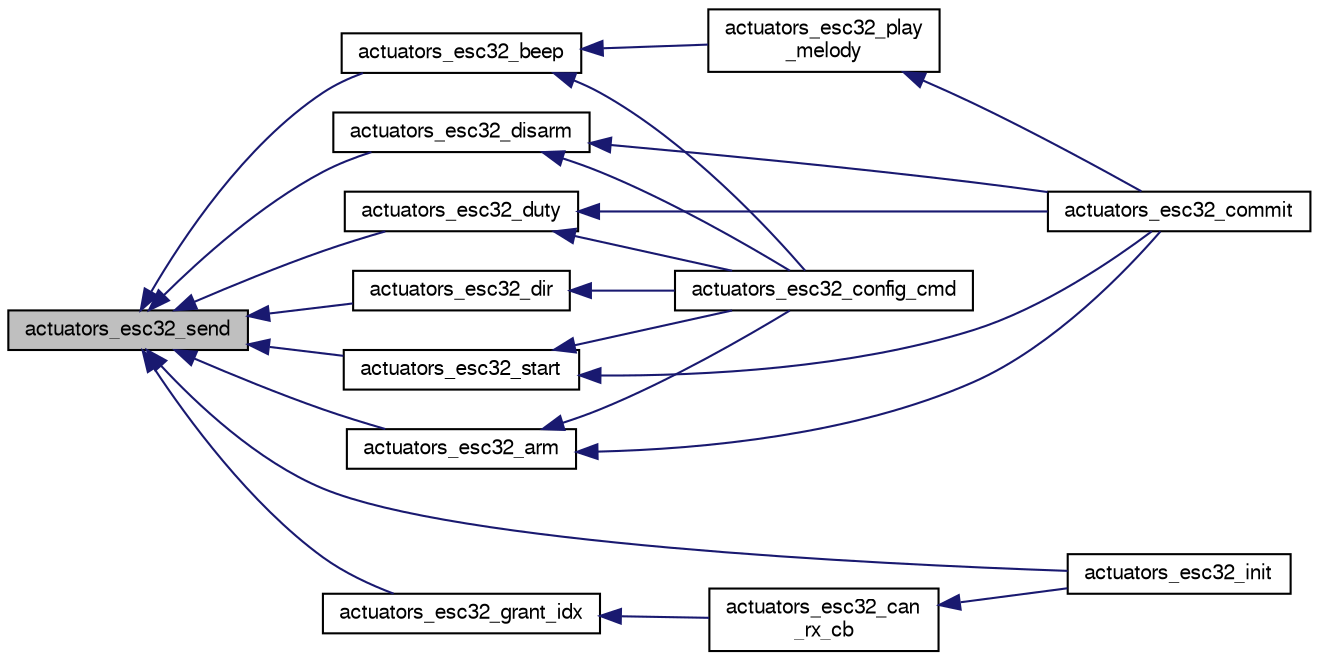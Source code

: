 digraph "actuators_esc32_send"
{
  edge [fontname="FreeSans",fontsize="10",labelfontname="FreeSans",labelfontsize="10"];
  node [fontname="FreeSans",fontsize="10",shape=record];
  rankdir="LR";
  Node1 [label="actuators_esc32_send",height=0.2,width=0.4,color="black", fillcolor="grey75", style="filled", fontcolor="black"];
  Node1 -> Node2 [dir="back",color="midnightblue",fontsize="10",style="solid",fontname="FreeSans"];
  Node2 [label="actuators_esc32_arm",height=0.2,width=0.4,color="black", fillcolor="white", style="filled",URL="$actuators__esc32_8c.html#a2cb2dd9eee7094f3f7200f2592d8d237",tooltip="Arms the ESC. "];
  Node2 -> Node3 [dir="back",color="midnightblue",fontsize="10",style="solid",fontname="FreeSans"];
  Node3 [label="actuators_esc32_commit",height=0.2,width=0.4,color="black", fillcolor="white", style="filled",URL="$actuators__esc32_8h.html#a699563136f20e59e607791d62ac81660",tooltip="Commits the commands and sends them to the ESCs. "];
  Node2 -> Node4 [dir="back",color="midnightblue",fontsize="10",style="solid",fontname="FreeSans"];
  Node4 [label="actuators_esc32_config_cmd",height=0.2,width=0.4,color="black", fillcolor="white", style="filled",URL="$actuators__esc32_8h.html#a8d41ab7b14c53b0834f1f238a6528d13",tooltip="When receiving a configuration setting command. "];
  Node1 -> Node5 [dir="back",color="midnightblue",fontsize="10",style="solid",fontname="FreeSans"];
  Node5 [label="actuators_esc32_beep",height=0.2,width=0.4,color="black", fillcolor="white", style="filled",URL="$actuators__esc32_8c.html#accbcddb98ed84f6ffd67fd62a0aa6ec9",tooltip="Let an ESC beep for a certain amount of time with a specified frequency(frequency doesn&#39;t really matc..."];
  Node5 -> Node4 [dir="back",color="midnightblue",fontsize="10",style="solid",fontname="FreeSans"];
  Node5 -> Node6 [dir="back",color="midnightblue",fontsize="10",style="solid",fontname="FreeSans"];
  Node6 [label="actuators_esc32_play\l_melody",height=0.2,width=0.4,color="black", fillcolor="white", style="filled",URL="$actuators__esc32_8c.html#a09aecb001a7e18cb5ad6718d2f9cf139",tooltip="Plays a full melody. "];
  Node6 -> Node3 [dir="back",color="midnightblue",fontsize="10",style="solid",fontname="FreeSans"];
  Node1 -> Node7 [dir="back",color="midnightblue",fontsize="10",style="solid",fontname="FreeSans"];
  Node7 [label="actuators_esc32_dir",height=0.2,width=0.4,color="black", fillcolor="white", style="filled",URL="$actuators__esc32_8c.html#a149a983edfeaa8eb144ea4866e8f1245",tooltip="Changes the direction the ESC is turing. "];
  Node7 -> Node4 [dir="back",color="midnightblue",fontsize="10",style="solid",fontname="FreeSans"];
  Node1 -> Node8 [dir="back",color="midnightblue",fontsize="10",style="solid",fontname="FreeSans"];
  Node8 [label="actuators_esc32_disarm",height=0.2,width=0.4,color="black", fillcolor="white", style="filled",URL="$actuators__esc32_8c.html#a3bb04f25c575660bde096c9613fdf830",tooltip="Disarms the ESC. "];
  Node8 -> Node3 [dir="back",color="midnightblue",fontsize="10",style="solid",fontname="FreeSans"];
  Node8 -> Node4 [dir="back",color="midnightblue",fontsize="10",style="solid",fontname="FreeSans"];
  Node1 -> Node9 [dir="back",color="midnightblue",fontsize="10",style="solid",fontname="FreeSans"];
  Node9 [label="actuators_esc32_duty",height=0.2,width=0.4,color="black", fillcolor="white", style="filled",URL="$actuators__esc32_8c.html#a65aac5d03b776508a6f8513a8889a8f3",tooltip="Set the duty cycle of an ESC. "];
  Node9 -> Node3 [dir="back",color="midnightblue",fontsize="10",style="solid",fontname="FreeSans"];
  Node9 -> Node4 [dir="back",color="midnightblue",fontsize="10",style="solid",fontname="FreeSans"];
  Node1 -> Node10 [dir="back",color="midnightblue",fontsize="10",style="solid",fontname="FreeSans"];
  Node10 [label="actuators_esc32_grant_idx",height=0.2,width=0.4,color="black", fillcolor="white", style="filled",URL="$actuators__esc32_8c.html#ae2311b30f312b1a622644defc5d02af3",tooltip="When we receive a message to grant an id. "];
  Node10 -> Node11 [dir="back",color="midnightblue",fontsize="10",style="solid",fontname="FreeSans"];
  Node11 [label="actuators_esc32_can\l_rx_cb",height=0.2,width=0.4,color="black", fillcolor="white", style="filled",URL="$actuators__esc32_8c.html#ad4cda969a3da2d7d9a00391905163e2b",tooltip="When receiving messages on the CAN bus. "];
  Node11 -> Node12 [dir="back",color="midnightblue",fontsize="10",style="solid",fontname="FreeSans"];
  Node12 [label="actuators_esc32_init",height=0.2,width=0.4,color="black", fillcolor="white", style="filled",URL="$actuators__esc32_8h.html#add58c115774df9caa262424894e2cf56",tooltip="Initializes the ESCs. "];
  Node1 -> Node12 [dir="back",color="midnightblue",fontsize="10",style="solid",fontname="FreeSans"];
  Node1 -> Node13 [dir="back",color="midnightblue",fontsize="10",style="solid",fontname="FreeSans"];
  Node13 [label="actuators_esc32_start",height=0.2,width=0.4,color="black", fillcolor="white", style="filled",URL="$actuators__esc32_8c.html#a89b5bf5ffc5d58da9cf4cb87217ebadc",tooltip="Starts the ESC (let&#39;s it turn when armed) "];
  Node13 -> Node4 [dir="back",color="midnightblue",fontsize="10",style="solid",fontname="FreeSans"];
  Node13 -> Node3 [dir="back",color="midnightblue",fontsize="10",style="solid",fontname="FreeSans"];
}

